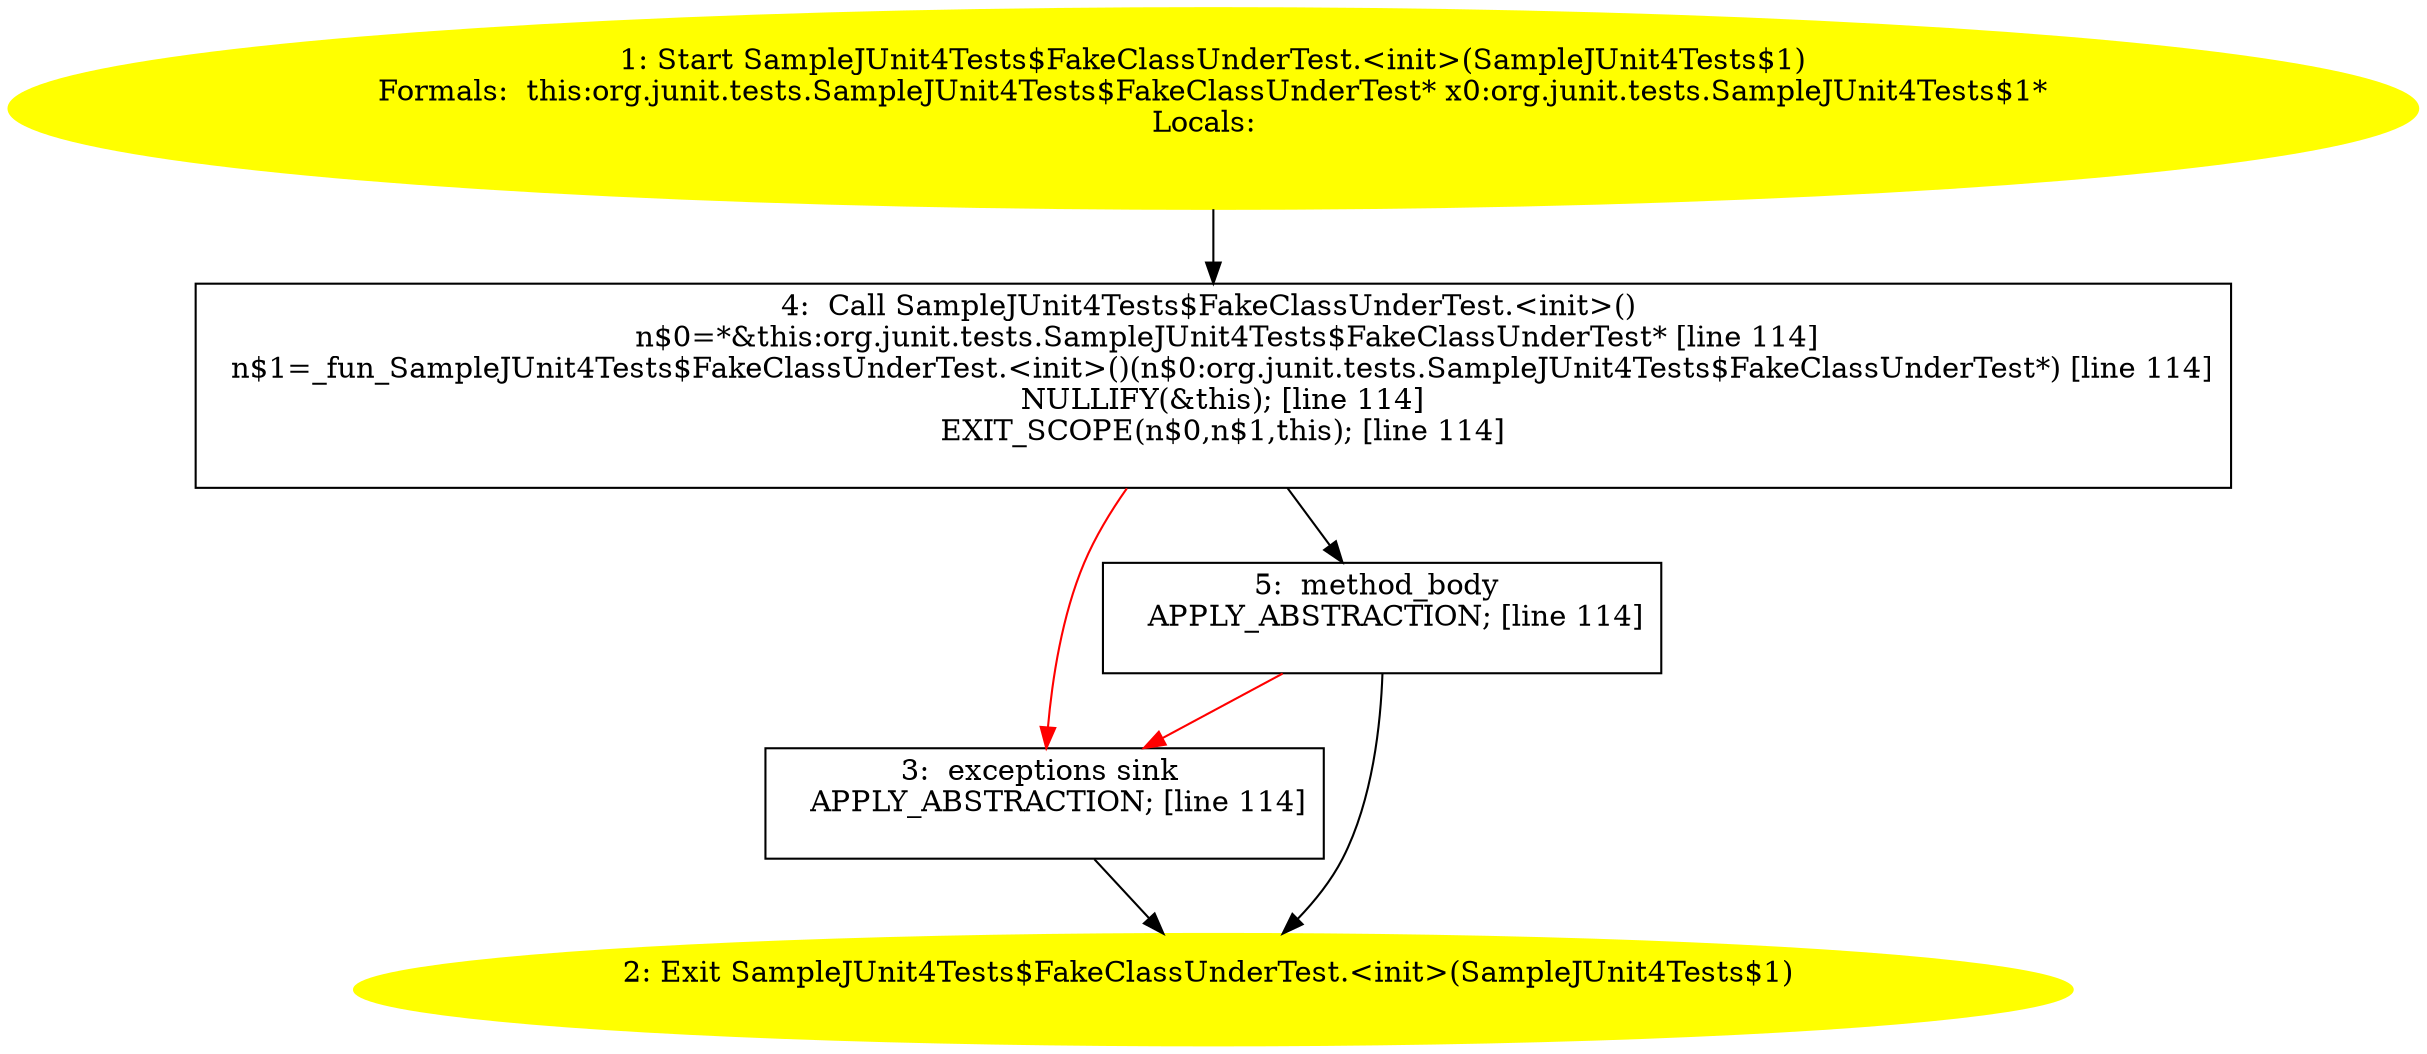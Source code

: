 /* @generated */
digraph cfg {
"org.junit.tests.SampleJUnit4Tests$FakeClassUnderTest.<init>(org.junit.tests.SampleJUnit4Tests$1).de56d4f048b65eab10bff514d53b5f74_1" [label="1: Start SampleJUnit4Tests$FakeClassUnderTest.<init>(SampleJUnit4Tests$1)\nFormals:  this:org.junit.tests.SampleJUnit4Tests$FakeClassUnderTest* x0:org.junit.tests.SampleJUnit4Tests$1*\nLocals:  \n  " color=yellow style=filled]
	

	 "org.junit.tests.SampleJUnit4Tests$FakeClassUnderTest.<init>(org.junit.tests.SampleJUnit4Tests$1).de56d4f048b65eab10bff514d53b5f74_1" -> "org.junit.tests.SampleJUnit4Tests$FakeClassUnderTest.<init>(org.junit.tests.SampleJUnit4Tests$1).de56d4f048b65eab10bff514d53b5f74_4" ;
"org.junit.tests.SampleJUnit4Tests$FakeClassUnderTest.<init>(org.junit.tests.SampleJUnit4Tests$1).de56d4f048b65eab10bff514d53b5f74_2" [label="2: Exit SampleJUnit4Tests$FakeClassUnderTest.<init>(SampleJUnit4Tests$1) \n  " color=yellow style=filled]
	

"org.junit.tests.SampleJUnit4Tests$FakeClassUnderTest.<init>(org.junit.tests.SampleJUnit4Tests$1).de56d4f048b65eab10bff514d53b5f74_3" [label="3:  exceptions sink \n   APPLY_ABSTRACTION; [line 114]\n " shape="box"]
	

	 "org.junit.tests.SampleJUnit4Tests$FakeClassUnderTest.<init>(org.junit.tests.SampleJUnit4Tests$1).de56d4f048b65eab10bff514d53b5f74_3" -> "org.junit.tests.SampleJUnit4Tests$FakeClassUnderTest.<init>(org.junit.tests.SampleJUnit4Tests$1).de56d4f048b65eab10bff514d53b5f74_2" ;
"org.junit.tests.SampleJUnit4Tests$FakeClassUnderTest.<init>(org.junit.tests.SampleJUnit4Tests$1).de56d4f048b65eab10bff514d53b5f74_4" [label="4:  Call SampleJUnit4Tests$FakeClassUnderTest.<init>() \n   n$0=*&this:org.junit.tests.SampleJUnit4Tests$FakeClassUnderTest* [line 114]\n  n$1=_fun_SampleJUnit4Tests$FakeClassUnderTest.<init>()(n$0:org.junit.tests.SampleJUnit4Tests$FakeClassUnderTest*) [line 114]\n  NULLIFY(&this); [line 114]\n  EXIT_SCOPE(n$0,n$1,this); [line 114]\n " shape="box"]
	

	 "org.junit.tests.SampleJUnit4Tests$FakeClassUnderTest.<init>(org.junit.tests.SampleJUnit4Tests$1).de56d4f048b65eab10bff514d53b5f74_4" -> "org.junit.tests.SampleJUnit4Tests$FakeClassUnderTest.<init>(org.junit.tests.SampleJUnit4Tests$1).de56d4f048b65eab10bff514d53b5f74_5" ;
	 "org.junit.tests.SampleJUnit4Tests$FakeClassUnderTest.<init>(org.junit.tests.SampleJUnit4Tests$1).de56d4f048b65eab10bff514d53b5f74_4" -> "org.junit.tests.SampleJUnit4Tests$FakeClassUnderTest.<init>(org.junit.tests.SampleJUnit4Tests$1).de56d4f048b65eab10bff514d53b5f74_3" [color="red" ];
"org.junit.tests.SampleJUnit4Tests$FakeClassUnderTest.<init>(org.junit.tests.SampleJUnit4Tests$1).de56d4f048b65eab10bff514d53b5f74_5" [label="5:  method_body \n   APPLY_ABSTRACTION; [line 114]\n " shape="box"]
	

	 "org.junit.tests.SampleJUnit4Tests$FakeClassUnderTest.<init>(org.junit.tests.SampleJUnit4Tests$1).de56d4f048b65eab10bff514d53b5f74_5" -> "org.junit.tests.SampleJUnit4Tests$FakeClassUnderTest.<init>(org.junit.tests.SampleJUnit4Tests$1).de56d4f048b65eab10bff514d53b5f74_2" ;
	 "org.junit.tests.SampleJUnit4Tests$FakeClassUnderTest.<init>(org.junit.tests.SampleJUnit4Tests$1).de56d4f048b65eab10bff514d53b5f74_5" -> "org.junit.tests.SampleJUnit4Tests$FakeClassUnderTest.<init>(org.junit.tests.SampleJUnit4Tests$1).de56d4f048b65eab10bff514d53b5f74_3" [color="red" ];
}
